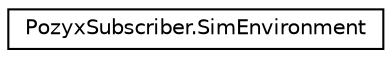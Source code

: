 digraph "Graphical Class Hierarchy"
{
  edge [fontname="Helvetica",fontsize="10",labelfontname="Helvetica",labelfontsize="10"];
  node [fontname="Helvetica",fontsize="10",shape=record];
  rankdir="LR";
  Node0 [label="PozyxSubscriber.SimEnvironment",height=0.2,width=0.4,color="black", fillcolor="white", style="filled",URL="$class_pozyx_subscriber_1_1_sim_environment.html",tooltip="Simulation enviornemnt "];
}
